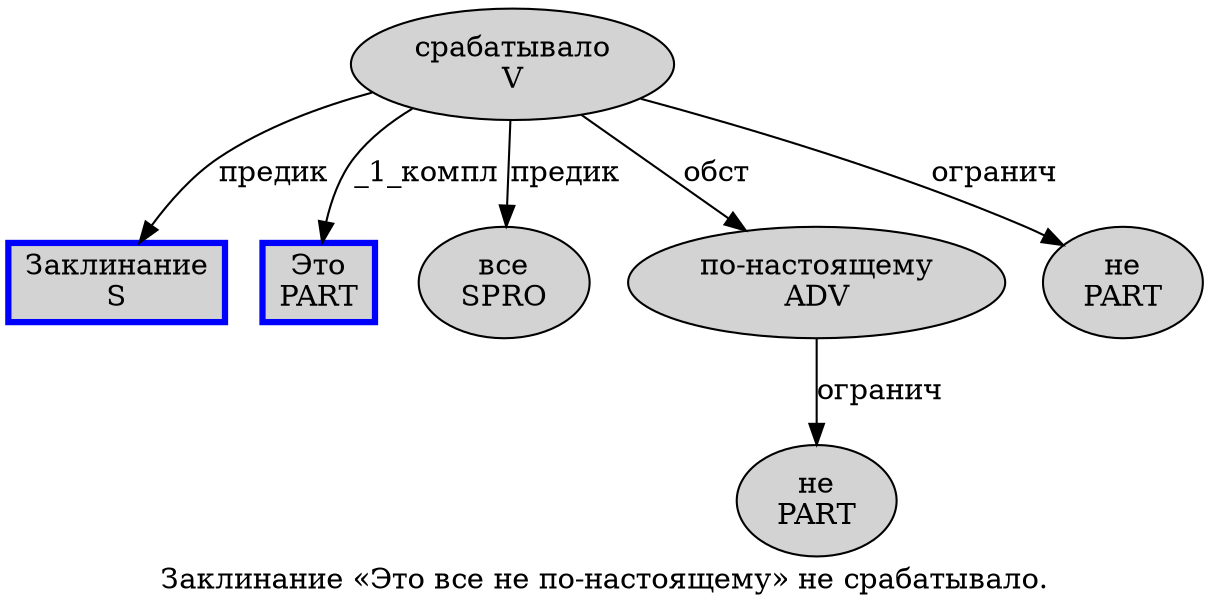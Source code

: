 digraph SENTENCE_1018 {
	graph [label="Заклинание «Это все не по-настоящему» не срабатывало."]
	node [style=filled]
		0 [label="Заклинание
S" color=blue fillcolor=lightgray penwidth=3 shape=box]
		2 [label="Это
PART" color=blue fillcolor=lightgray penwidth=3 shape=box]
		3 [label="все
SPRO" color="" fillcolor=lightgray penwidth=1 shape=ellipse]
		4 [label="не
PART" color="" fillcolor=lightgray penwidth=1 shape=ellipse]
		5 [label="по-настоящему
ADV" color="" fillcolor=lightgray penwidth=1 shape=ellipse]
		7 [label="не
PART" color="" fillcolor=lightgray penwidth=1 shape=ellipse]
		8 [label="срабатывало
V" color="" fillcolor=lightgray penwidth=1 shape=ellipse]
			5 -> 4 [label="огранич"]
			8 -> 0 [label="предик"]
			8 -> 2 [label="_1_компл"]
			8 -> 3 [label="предик"]
			8 -> 5 [label="обст"]
			8 -> 7 [label="огранич"]
}